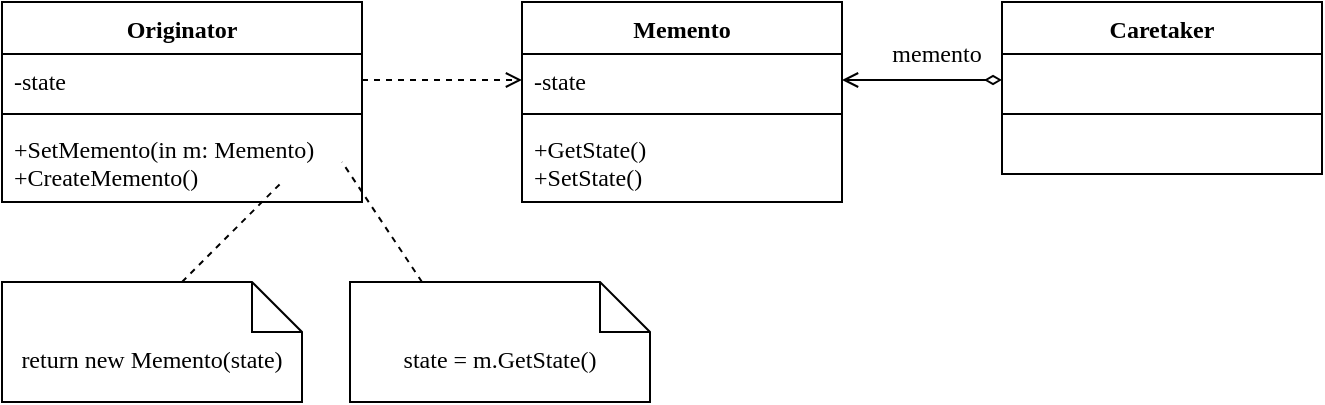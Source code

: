 <mxfile version="16.5.1" type="device"><diagram id="C5RBs43oDa-KdzZeNtuy" name="Page-1"><mxGraphModel dx="604" dy="991" grid="1" gridSize="10" guides="1" tooltips="1" connect="1" arrows="1" fold="1" page="1" pageScale="1" pageWidth="827" pageHeight="1169" math="0" shadow="0"><root><mxCell id="WIyWlLk6GJQsqaUBKTNV-0"/><mxCell id="WIyWlLk6GJQsqaUBKTNV-1" parent="WIyWlLk6GJQsqaUBKTNV-0"/><mxCell id="Mtmfk03SyUQb4BhBK3cF-49" value="Memento" style="swimlane;fontStyle=1;align=center;verticalAlign=top;childLayout=stackLayout;horizontal=1;startSize=26;horizontalStack=0;resizeParent=1;resizeParentMax=0;resizeLast=0;collapsible=1;marginBottom=0;fontFamily=Lucida Console;fontSize=12;" vertex="1" parent="WIyWlLk6GJQsqaUBKTNV-1"><mxGeometry x="350" y="560" width="160" height="100" as="geometry"/></mxCell><mxCell id="Mtmfk03SyUQb4BhBK3cF-50" value="-state" style="text;strokeColor=none;fillColor=none;align=left;verticalAlign=top;spacingLeft=4;spacingRight=4;overflow=hidden;rotatable=0;points=[[0,0.5],[1,0.5]];portConstraint=eastwest;fontFamily=Lucida Console;fontSize=12;" vertex="1" parent="Mtmfk03SyUQb4BhBK3cF-49"><mxGeometry y="26" width="160" height="26" as="geometry"/></mxCell><mxCell id="Mtmfk03SyUQb4BhBK3cF-51" value="" style="line;strokeWidth=1;fillColor=none;align=left;verticalAlign=middle;spacingTop=-1;spacingLeft=3;spacingRight=3;rotatable=0;labelPosition=right;points=[];portConstraint=eastwest;fontFamily=Lucida Console;fontSize=12;" vertex="1" parent="Mtmfk03SyUQb4BhBK3cF-49"><mxGeometry y="52" width="160" height="8" as="geometry"/></mxCell><mxCell id="Mtmfk03SyUQb4BhBK3cF-52" value="+GetState()&#10;+SetState()" style="text;strokeColor=none;fillColor=none;align=left;verticalAlign=top;spacingLeft=4;spacingRight=4;overflow=hidden;rotatable=0;points=[[0,0.5],[1,0.5]];portConstraint=eastwest;fontFamily=Lucida Console;fontSize=12;" vertex="1" parent="Mtmfk03SyUQb4BhBK3cF-49"><mxGeometry y="60" width="160" height="40" as="geometry"/></mxCell><mxCell id="Mtmfk03SyUQb4BhBK3cF-92" value="Originator" style="swimlane;fontStyle=1;align=center;verticalAlign=top;childLayout=stackLayout;horizontal=1;startSize=26;horizontalStack=0;resizeParent=1;resizeParentMax=0;resizeLast=0;collapsible=1;marginBottom=0;fontFamily=Lucida Console;fontSize=12;" vertex="1" parent="WIyWlLk6GJQsqaUBKTNV-1"><mxGeometry x="90" y="560" width="180" height="100" as="geometry"/></mxCell><mxCell id="Mtmfk03SyUQb4BhBK3cF-93" value="-state" style="text;strokeColor=none;fillColor=none;align=left;verticalAlign=top;spacingLeft=4;spacingRight=4;overflow=hidden;rotatable=0;points=[[0,0.5],[1,0.5]];portConstraint=eastwest;fontFamily=Lucida Console;fontSize=12;" vertex="1" parent="Mtmfk03SyUQb4BhBK3cF-92"><mxGeometry y="26" width="180" height="26" as="geometry"/></mxCell><mxCell id="Mtmfk03SyUQb4BhBK3cF-94" value="" style="line;strokeWidth=1;fillColor=none;align=left;verticalAlign=middle;spacingTop=-1;spacingLeft=3;spacingRight=3;rotatable=0;labelPosition=right;points=[];portConstraint=eastwest;fontFamily=Lucida Console;fontSize=12;" vertex="1" parent="Mtmfk03SyUQb4BhBK3cF-92"><mxGeometry y="52" width="180" height="8" as="geometry"/></mxCell><mxCell id="Mtmfk03SyUQb4BhBK3cF-95" value="+SetMemento(in m: Memento)&#10;+CreateMemento()" style="text;strokeColor=none;fillColor=none;align=left;verticalAlign=top;spacingLeft=4;spacingRight=4;overflow=hidden;rotatable=0;points=[[0,0.5],[1,0.5]];portConstraint=eastwest;fontFamily=Lucida Console;fontSize=12;" vertex="1" parent="Mtmfk03SyUQb4BhBK3cF-92"><mxGeometry y="60" width="180" height="40" as="geometry"/></mxCell><mxCell id="Mtmfk03SyUQb4BhBK3cF-128" value="" style="endArrow=none;dashed=1;html=1;rounded=0;fontFamily=Lucida Console;fontSize=12;strokeWidth=1;" edge="1" parent="Mtmfk03SyUQb4BhBK3cF-92"><mxGeometry width="50" height="50" relative="1" as="geometry"><mxPoint x="90" y="140" as="sourcePoint"/><mxPoint x="140" y="90" as="targetPoint"/></mxGeometry></mxCell><mxCell id="Mtmfk03SyUQb4BhBK3cF-109" value="Caretaker" style="swimlane;fontStyle=1;align=center;verticalAlign=top;childLayout=stackLayout;horizontal=1;startSize=26;horizontalStack=0;resizeParent=1;resizeParentMax=0;resizeLast=0;collapsible=1;marginBottom=0;fontFamily=Lucida Console;fontSize=12;" vertex="1" parent="WIyWlLk6GJQsqaUBKTNV-1"><mxGeometry x="590" y="560" width="160" height="86" as="geometry"/></mxCell><mxCell id="Mtmfk03SyUQb4BhBK3cF-110" value=" " style="text;strokeColor=none;fillColor=none;align=left;verticalAlign=top;spacingLeft=4;spacingRight=4;overflow=hidden;rotatable=0;points=[[0,0.5],[1,0.5]];portConstraint=eastwest;fontFamily=Lucida Console;fontSize=12;" vertex="1" parent="Mtmfk03SyUQb4BhBK3cF-109"><mxGeometry y="26" width="160" height="26" as="geometry"/></mxCell><mxCell id="Mtmfk03SyUQb4BhBK3cF-111" value="" style="line;strokeWidth=1;fillColor=none;align=left;verticalAlign=middle;spacingTop=-1;spacingLeft=3;spacingRight=3;rotatable=0;labelPosition=right;points=[];portConstraint=eastwest;fontFamily=Lucida Console;fontSize=12;" vertex="1" parent="Mtmfk03SyUQb4BhBK3cF-109"><mxGeometry y="52" width="160" height="8" as="geometry"/></mxCell><mxCell id="Mtmfk03SyUQb4BhBK3cF-112" value=" " style="text;strokeColor=none;fillColor=none;align=left;verticalAlign=top;spacingLeft=4;spacingRight=4;overflow=hidden;rotatable=0;points=[[0,0.5],[1,0.5]];portConstraint=eastwest;fontFamily=Lucida Console;fontSize=12;" vertex="1" parent="Mtmfk03SyUQb4BhBK3cF-109"><mxGeometry y="60" width="160" height="26" as="geometry"/></mxCell><mxCell id="Mtmfk03SyUQb4BhBK3cF-123" style="edgeStyle=orthogonalEdgeStyle;rounded=0;orthogonalLoop=1;jettySize=auto;html=1;entryX=1;entryY=0.5;entryDx=0;entryDy=0;fontFamily=Lucida Console;fontSize=12;startArrow=diamondThin;startFill=0;endArrow=open;endFill=0;strokeWidth=1;" edge="1" parent="WIyWlLk6GJQsqaUBKTNV-1" source="Mtmfk03SyUQb4BhBK3cF-110" target="Mtmfk03SyUQb4BhBK3cF-50"><mxGeometry relative="1" as="geometry"/></mxCell><mxCell id="Mtmfk03SyUQb4BhBK3cF-124" value="memento" style="edgeLabel;html=1;align=center;verticalAlign=middle;resizable=0;points=[];fontSize=12;fontFamily=Lucida Console;" vertex="1" connectable="0" parent="Mtmfk03SyUQb4BhBK3cF-123"><mxGeometry x="-0.246" y="2" relative="1" as="geometry"><mxPoint x="-3" y="-15" as="offset"/></mxGeometry></mxCell><mxCell id="Mtmfk03SyUQb4BhBK3cF-125" style="edgeStyle=orthogonalEdgeStyle;rounded=0;orthogonalLoop=1;jettySize=auto;html=1;entryX=0;entryY=0.5;entryDx=0;entryDy=0;fontFamily=Lucida Console;fontSize=12;startArrow=none;startFill=0;endArrow=open;endFill=0;strokeWidth=1;dashed=1;" edge="1" parent="WIyWlLk6GJQsqaUBKTNV-1" source="Mtmfk03SyUQb4BhBK3cF-93" target="Mtmfk03SyUQb4BhBK3cF-50"><mxGeometry relative="1" as="geometry"/></mxCell><mxCell id="Mtmfk03SyUQb4BhBK3cF-126" value="return new Memento(state)" style="shape=note2;boundedLbl=1;whiteSpace=wrap;html=1;size=25;verticalAlign=top;align=center;fontFamily=Lucida Console;fontSize=12;" vertex="1" parent="WIyWlLk6GJQsqaUBKTNV-1"><mxGeometry x="90" y="700" width="150" height="60" as="geometry"/></mxCell><mxCell id="Mtmfk03SyUQb4BhBK3cF-127" value="state = m.GetState()" style="shape=note2;boundedLbl=1;whiteSpace=wrap;html=1;size=25;verticalAlign=top;align=center;fontFamily=Lucida Console;fontSize=12;" vertex="1" parent="WIyWlLk6GJQsqaUBKTNV-1"><mxGeometry x="264" y="700" width="150" height="60" as="geometry"/></mxCell><mxCell id="Mtmfk03SyUQb4BhBK3cF-131" value="" style="endArrow=none;dashed=1;html=1;rounded=0;fontFamily=Lucida Console;fontSize=12;strokeWidth=1;" edge="1" parent="WIyWlLk6GJQsqaUBKTNV-1"><mxGeometry width="50" height="50" relative="1" as="geometry"><mxPoint x="300" y="700" as="sourcePoint"/><mxPoint x="260" y="640" as="targetPoint"/></mxGeometry></mxCell></root></mxGraphModel></diagram></mxfile>